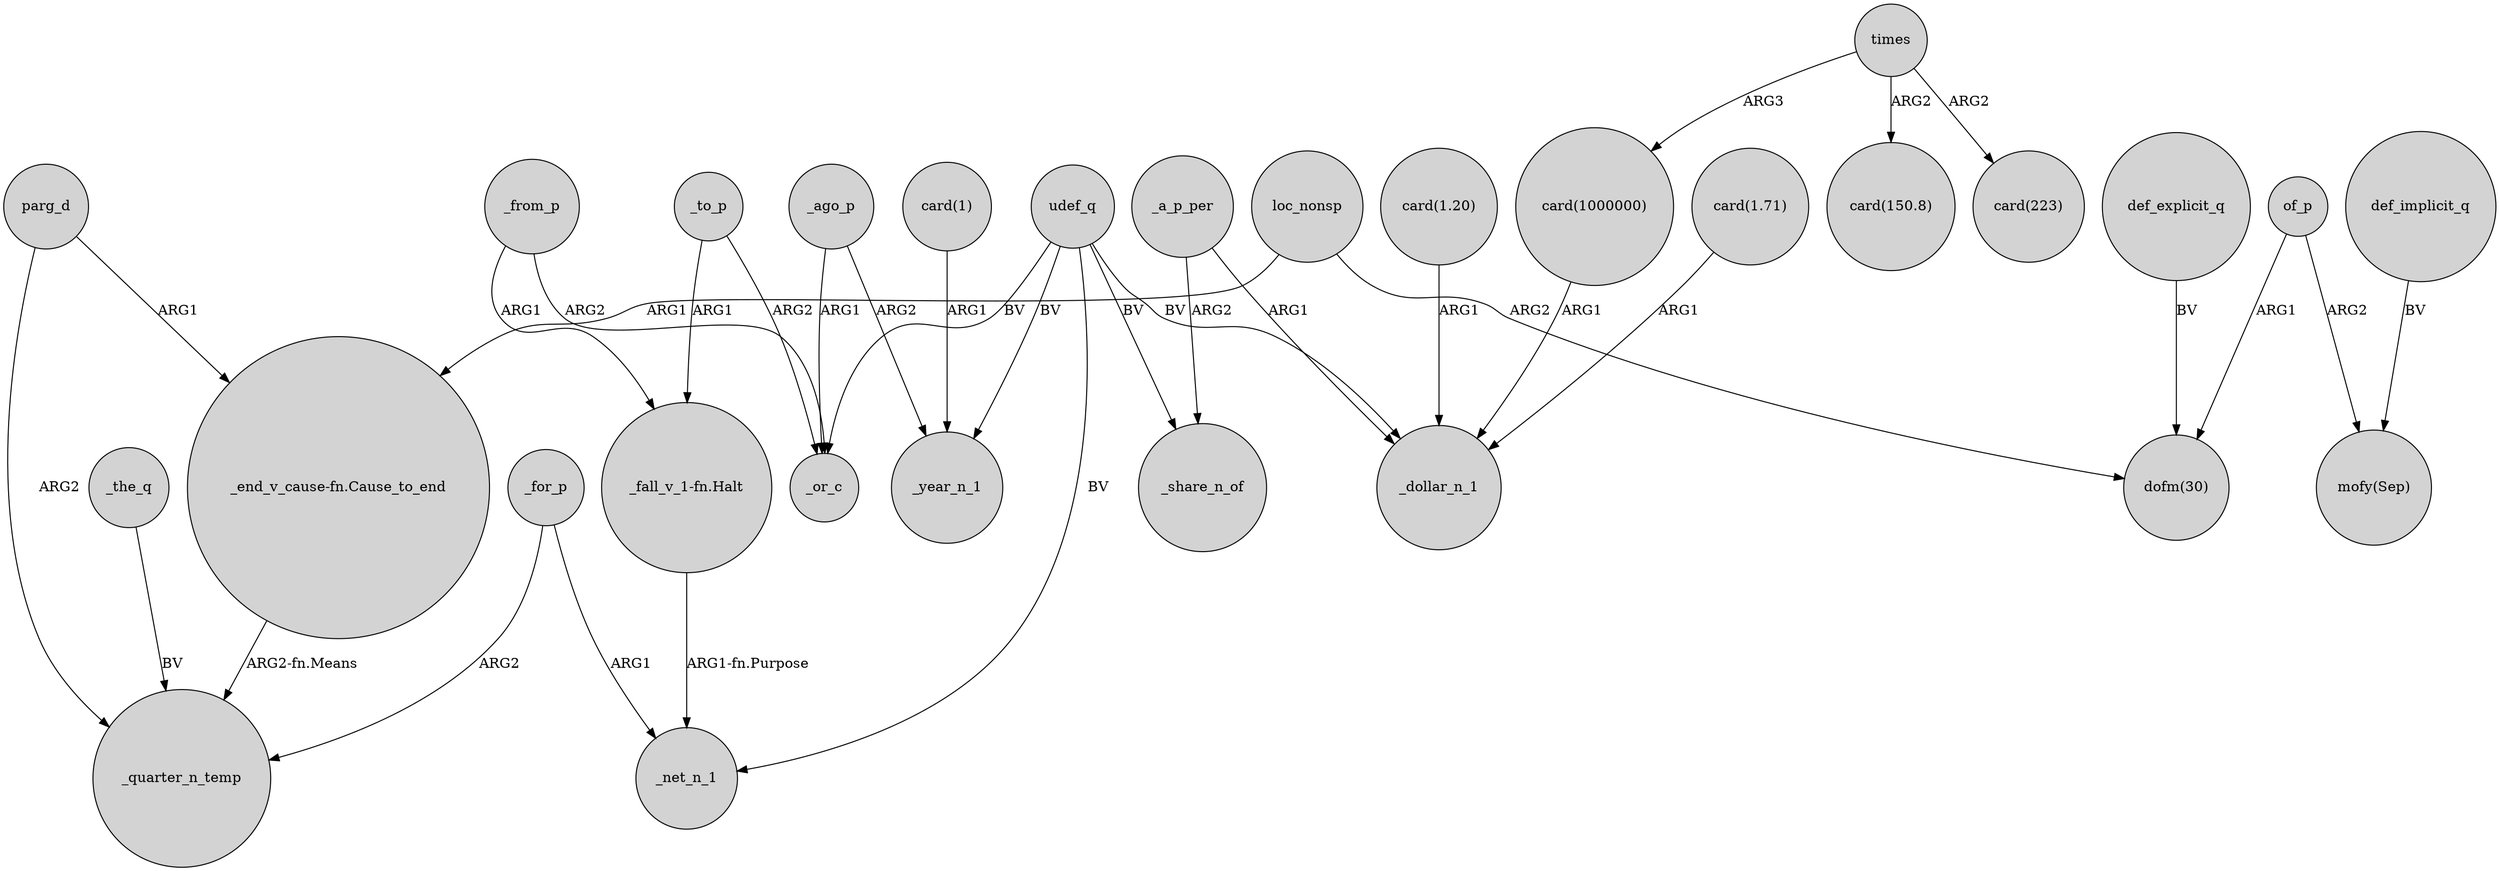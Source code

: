 digraph {
	node [shape=circle style=filled]
	parg_d -> "_end_v_cause-fn.Cause_to_end" [label=ARG1]
	_to_p -> _or_c [label=ARG2]
	"card(1)" -> _year_n_1 [label=ARG1]
	_the_q -> _quarter_n_temp [label=BV]
	_for_p -> _net_n_1 [label=ARG1]
	times -> "card(1000000)" [label=ARG3]
	def_implicit_q -> "mofy(Sep)" [label=BV]
	def_explicit_q -> "dofm(30)" [label=BV]
	of_p -> "mofy(Sep)" [label=ARG2]
	"card(1.71)" -> _dollar_n_1 [label=ARG1]
	udef_q -> _or_c [label=BV]
	times -> "card(150.8)" [label=ARG2]
	"_fall_v_1-fn.Halt" -> _net_n_1 [label="ARG1-fn.Purpose"]
	_a_p_per -> _share_n_of [label=ARG2]
	_for_p -> _quarter_n_temp [label=ARG2]
	udef_q -> _share_n_of [label=BV]
	udef_q -> _net_n_1 [label=BV]
	udef_q -> _dollar_n_1 [label=BV]
	_from_p -> "_fall_v_1-fn.Halt" [label=ARG1]
	parg_d -> _quarter_n_temp [label=ARG2]
	"card(1000000)" -> _dollar_n_1 [label=ARG1]
	loc_nonsp -> "_end_v_cause-fn.Cause_to_end" [label=ARG1]
	_from_p -> _or_c [label=ARG2]
	"card(1.20)" -> _dollar_n_1 [label=ARG1]
	_a_p_per -> _dollar_n_1 [label=ARG1]
	_ago_p -> _year_n_1 [label=ARG2]
	udef_q -> _year_n_1 [label=BV]
	of_p -> "dofm(30)" [label=ARG1]
	_ago_p -> _or_c [label=ARG1]
	loc_nonsp -> "dofm(30)" [label=ARG2]
	times -> "card(223)" [label=ARG2]
	"_end_v_cause-fn.Cause_to_end" -> _quarter_n_temp [label="ARG2-fn.Means"]
	_to_p -> "_fall_v_1-fn.Halt" [label=ARG1]
}
